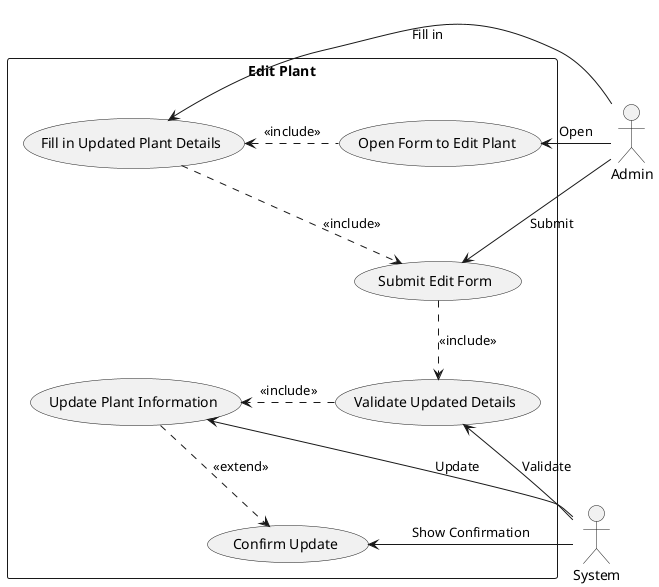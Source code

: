 @startuml Edit Plant
actor Admin
actor System
rectangle "Edit Plant" {
    (Open Form to Edit Plant) as OpenForm
    (Fill in Updated Plant Details) as FillDetails
    (Submit Edit Form) as SubmitForm
    (Validate Updated Details) as ValidateForm
    (Update Plant Information) as UpdatePlant
    (Confirm Update) as ConfirmUpdate

    OpenForm .left-> FillDetails : <<include>>
    FillDetails .-> SubmitForm : <<include>>
    SubmitForm .-> ValidateForm : <<include>>
    ValidateForm .right-> UpdatePlant : <<include>>
    UpdatePlant .-> ConfirmUpdate : <<extend>>
}

Admin -right-> OpenForm : "Open"
Admin -right-> FillDetails : "Fill in"
Admin -right-> SubmitForm : "Submit"
System -left-> ValidateForm : "Validate"
System -left-> UpdatePlant : "Update"
System -left-> ConfirmUpdate : "Show Confirmation"
@enduml
